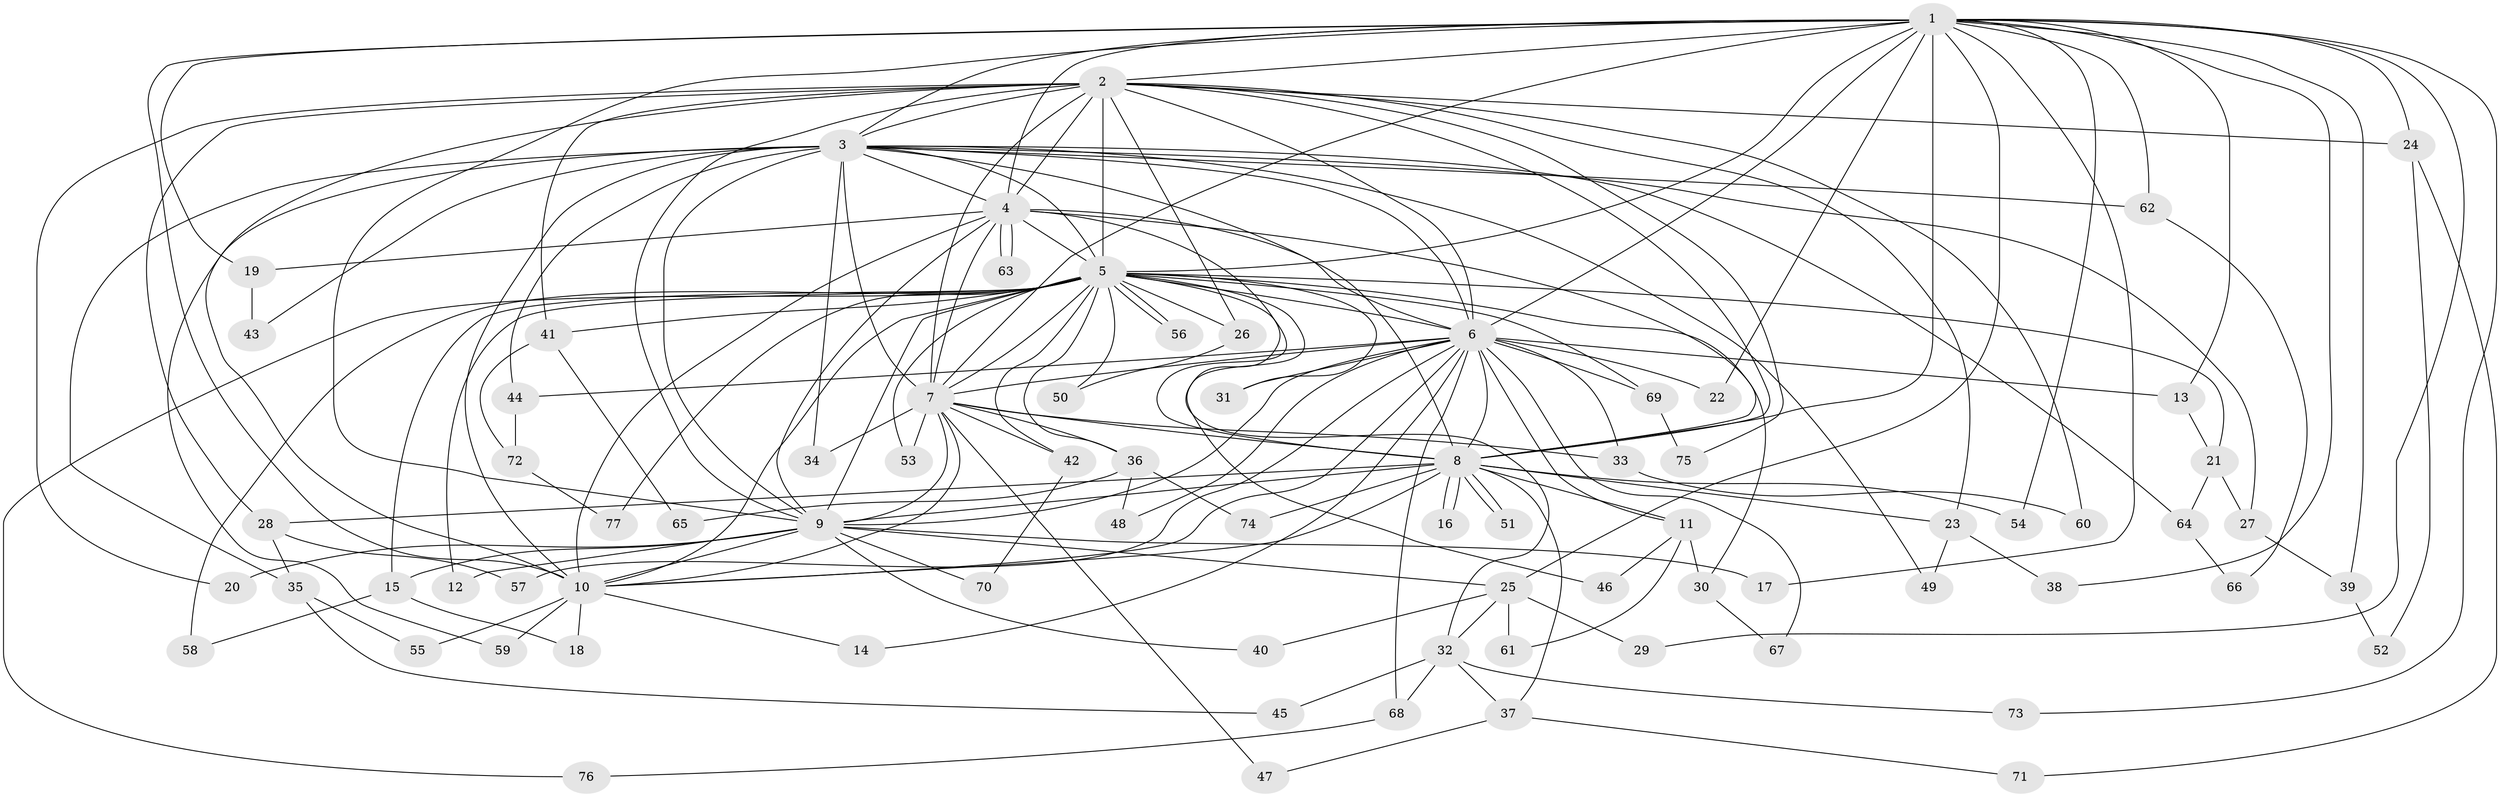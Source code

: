 // coarse degree distribution, {10: 0.03225806451612903, 17: 0.03225806451612903, 5: 0.0967741935483871, 4: 0.25806451612903225, 3: 0.22580645161290322, 16: 0.03225806451612903, 2: 0.03225806451612903, 1: 0.0967741935483871, 14: 0.0967741935483871, 15: 0.03225806451612903, 9: 0.03225806451612903, 6: 0.03225806451612903}
// Generated by graph-tools (version 1.1) at 2025/36/03/04/25 23:36:17]
// undirected, 77 vertices, 179 edges
graph export_dot {
  node [color=gray90,style=filled];
  1;
  2;
  3;
  4;
  5;
  6;
  7;
  8;
  9;
  10;
  11;
  12;
  13;
  14;
  15;
  16;
  17;
  18;
  19;
  20;
  21;
  22;
  23;
  24;
  25;
  26;
  27;
  28;
  29;
  30;
  31;
  32;
  33;
  34;
  35;
  36;
  37;
  38;
  39;
  40;
  41;
  42;
  43;
  44;
  45;
  46;
  47;
  48;
  49;
  50;
  51;
  52;
  53;
  54;
  55;
  56;
  57;
  58;
  59;
  60;
  61;
  62;
  63;
  64;
  65;
  66;
  67;
  68;
  69;
  70;
  71;
  72;
  73;
  74;
  75;
  76;
  77;
  1 -- 2;
  1 -- 3;
  1 -- 4;
  1 -- 5;
  1 -- 6;
  1 -- 7;
  1 -- 8;
  1 -- 9;
  1 -- 10;
  1 -- 13;
  1 -- 17;
  1 -- 19;
  1 -- 22;
  1 -- 24;
  1 -- 25;
  1 -- 29;
  1 -- 38;
  1 -- 39;
  1 -- 54;
  1 -- 62;
  1 -- 73;
  2 -- 3;
  2 -- 4;
  2 -- 5;
  2 -- 6;
  2 -- 7;
  2 -- 8;
  2 -- 9;
  2 -- 10;
  2 -- 20;
  2 -- 23;
  2 -- 24;
  2 -- 26;
  2 -- 28;
  2 -- 41;
  2 -- 60;
  2 -- 75;
  3 -- 4;
  3 -- 5;
  3 -- 6;
  3 -- 7;
  3 -- 8;
  3 -- 9;
  3 -- 10;
  3 -- 27;
  3 -- 34;
  3 -- 35;
  3 -- 43;
  3 -- 44;
  3 -- 49;
  3 -- 59;
  3 -- 62;
  3 -- 64;
  4 -- 5;
  4 -- 6;
  4 -- 7;
  4 -- 8;
  4 -- 9;
  4 -- 10;
  4 -- 19;
  4 -- 46;
  4 -- 63;
  4 -- 63;
  5 -- 6;
  5 -- 7;
  5 -- 8;
  5 -- 9;
  5 -- 10;
  5 -- 12;
  5 -- 15;
  5 -- 21;
  5 -- 26;
  5 -- 30;
  5 -- 31;
  5 -- 32;
  5 -- 36;
  5 -- 41;
  5 -- 42;
  5 -- 50;
  5 -- 53;
  5 -- 56;
  5 -- 56;
  5 -- 58;
  5 -- 69;
  5 -- 76;
  5 -- 77;
  6 -- 7;
  6 -- 8;
  6 -- 9;
  6 -- 10;
  6 -- 11;
  6 -- 13;
  6 -- 14;
  6 -- 22;
  6 -- 31;
  6 -- 33;
  6 -- 44;
  6 -- 48;
  6 -- 57;
  6 -- 67;
  6 -- 68;
  6 -- 69;
  7 -- 8;
  7 -- 9;
  7 -- 10;
  7 -- 33;
  7 -- 34;
  7 -- 36;
  7 -- 42;
  7 -- 47;
  7 -- 53;
  8 -- 9;
  8 -- 10;
  8 -- 11;
  8 -- 16;
  8 -- 16;
  8 -- 23;
  8 -- 28;
  8 -- 37;
  8 -- 51;
  8 -- 51;
  8 -- 54;
  8 -- 74;
  9 -- 10;
  9 -- 12;
  9 -- 15;
  9 -- 17;
  9 -- 20;
  9 -- 25;
  9 -- 40;
  9 -- 70;
  10 -- 14;
  10 -- 18;
  10 -- 55;
  10 -- 59;
  11 -- 30;
  11 -- 46;
  11 -- 61;
  13 -- 21;
  15 -- 18;
  15 -- 58;
  19 -- 43;
  21 -- 27;
  21 -- 64;
  23 -- 38;
  23 -- 49;
  24 -- 52;
  24 -- 71;
  25 -- 29;
  25 -- 32;
  25 -- 40;
  25 -- 61;
  26 -- 50;
  27 -- 39;
  28 -- 35;
  28 -- 57;
  30 -- 67;
  32 -- 37;
  32 -- 45;
  32 -- 68;
  32 -- 73;
  33 -- 60;
  35 -- 45;
  35 -- 55;
  36 -- 48;
  36 -- 65;
  36 -- 74;
  37 -- 47;
  37 -- 71;
  39 -- 52;
  41 -- 65;
  41 -- 72;
  42 -- 70;
  44 -- 72;
  62 -- 66;
  64 -- 66;
  68 -- 76;
  69 -- 75;
  72 -- 77;
}
